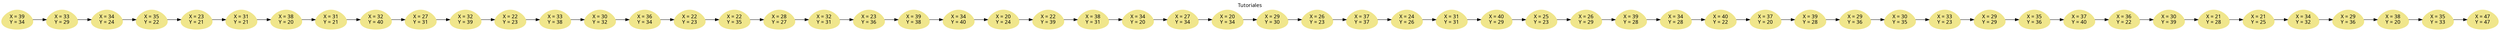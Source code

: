 digraph G {

rankdir=LR; 
 node[shape=egg,style=filled,color=khaki,fontname="Century Gothic"]; graph [fontname = "Century Gothic"];
labelloc = "t;"label = "Tutoriales";
x1[dir=both label = "X = 47\nY = 47"]x2-> x1
x2[dir=both label = "X = 35\nY = 33"]x2[dir=both label = "X = 35\nY = 33"]x3-> x2
x3[dir=both label = "X = 38\nY = 20"]x3[dir=both label = "X = 38\nY = 20"]x4-> x3
x4[dir=both label = "X = 29\nY = 36"]x4[dir=both label = "X = 29\nY = 36"]x5-> x4
x5[dir=both label = "X = 34\nY = 32"]x5[dir=both label = "X = 34\nY = 32"]x6-> x5
x6[dir=both label = "X = 21\nY = 25"]x6[dir=both label = "X = 21\nY = 25"]x7-> x6
x7[dir=both label = "X = 21\nY = 28"]x7[dir=both label = "X = 21\nY = 28"]x8-> x7
x8[dir=both label = "X = 30\nY = 39"]x8[dir=both label = "X = 30\nY = 39"]x9-> x8
x9[dir=both label = "X = 36\nY = 22"]x9[dir=both label = "X = 36\nY = 22"]x10-> x9
x10[dir=both label = "X = 37\nY = 40"]x10[dir=both label = "X = 37\nY = 40"]x11-> x10
x11[dir=both label = "X = 35\nY = 36"]x11[dir=both label = "X = 35\nY = 36"]x12-> x11
x12[dir=both label = "X = 29\nY = 29"]x12[dir=both label = "X = 29\nY = 29"]x13-> x12
x13[dir=both label = "X = 33\nY = 23"]x13[dir=both label = "X = 33\nY = 23"]x14-> x13
x14[dir=both label = "X = 30\nY = 35"]x14[dir=both label = "X = 30\nY = 35"]x15-> x14
x15[dir=both label = "X = 29\nY = 36"]x15[dir=both label = "X = 29\nY = 36"]x16-> x15
x16[dir=both label = "X = 39\nY = 28"]x16[dir=both label = "X = 39\nY = 28"]x17-> x16
x17[dir=both label = "X = 37\nY = 20"]x17[dir=both label = "X = 37\nY = 20"]x18-> x17
x18[dir=both label = "X = 40\nY = 22"]x18[dir=both label = "X = 40\nY = 22"]x19-> x18
x19[dir=both label = "X = 34\nY = 28"]x19[dir=both label = "X = 34\nY = 28"]x20-> x19
x20[dir=both label = "X = 39\nY = 28"]x20[dir=both label = "X = 39\nY = 28"]x21-> x20
x21[dir=both label = "X = 26\nY = 29"]x21[dir=both label = "X = 26\nY = 29"]x22-> x21
x22[dir=both label = "X = 25\nY = 23"]x22[dir=both label = "X = 25\nY = 23"]x23-> x22
x23[dir=both label = "X = 40\nY = 29"]x23[dir=both label = "X = 40\nY = 29"]x24-> x23
x24[dir=both label = "X = 31\nY = 31"]x24[dir=both label = "X = 31\nY = 31"]x25-> x24
x25[dir=both label = "X = 24\nY = 26"]x25[dir=both label = "X = 24\nY = 26"]x26-> x25
x26[dir=both label = "X = 37\nY = 37"]x26[dir=both label = "X = 37\nY = 37"]x27-> x26
x27[dir=both label = "X = 26\nY = 23"]x27[dir=both label = "X = 26\nY = 23"]x28-> x27
x28[dir=both label = "X = 29\nY = 30"]x28[dir=both label = "X = 29\nY = 30"]x29-> x28
x29[dir=both label = "X = 20\nY = 34"]x29[dir=both label = "X = 20\nY = 34"]x30-> x29
x30[dir=both label = "X = 27\nY = 34"]x30[dir=both label = "X = 27\nY = 34"]x31-> x30
x31[dir=both label = "X = 34\nY = 20"]x31[dir=both label = "X = 34\nY = 20"]x32-> x31
x32[dir=both label = "X = 38\nY = 31"]x32[dir=both label = "X = 38\nY = 31"]x33-> x32
x33[dir=both label = "X = 22\nY = 39"]x33[dir=both label = "X = 22\nY = 39"]x34-> x33
x34[dir=both label = "X = 20\nY = 24"]x34[dir=both label = "X = 20\nY = 24"]x35-> x34
x35[dir=both label = "X = 34\nY = 40"]x35[dir=both label = "X = 34\nY = 40"]x36-> x35
x36[dir=both label = "X = 39\nY = 38"]x36[dir=both label = "X = 39\nY = 38"]x37-> x36
x37[dir=both label = "X = 23\nY = 36"]x37[dir=both label = "X = 23\nY = 36"]x38-> x37
x38[dir=both label = "X = 32\nY = 31"]x38[dir=both label = "X = 32\nY = 31"]x39-> x38
x39[dir=both label = "X = 28\nY = 27"]x39[dir=both label = "X = 28\nY = 27"]x40-> x39
x40[dir=both label = "X = 22\nY = 35"]x40[dir=both label = "X = 22\nY = 35"]x41-> x40
x41[dir=both label = "X = 22\nY = 23"]x41[dir=both label = "X = 22\nY = 23"]x42-> x41
x42[dir=both label = "X = 36\nY = 34"]x42[dir=both label = "X = 36\nY = 34"]x43-> x42
x43[dir=both label = "X = 30\nY = 32"]x43[dir=both label = "X = 30\nY = 32"]x44-> x43
x44[dir=both label = "X = 33\nY = 38"]x44[dir=both label = "X = 33\nY = 38"]x45-> x44
x45[dir=both label = "X = 22\nY = 23"]x45[dir=both label = "X = 22\nY = 23"]x46-> x45
x46[dir=both label = "X = 32\nY = 39"]x46[dir=both label = "X = 32\nY = 39"]x47-> x46
x47[dir=both label = "X = 27\nY = 31"]x47[dir=both label = "X = 27\nY = 31"]x48-> x47
x48[dir=both label = "X = 32\nY = 40"]x48[dir=both label = "X = 32\nY = 40"]x49-> x48
x49[dir=both label = "X = 31\nY = 21"]x49[dir=both label = "X = 31\nY = 21"]x50-> x49
x50[dir=both label = "X = 38\nY = 20"]x50[dir=both label = "X = 38\nY = 20"]x51-> x50
x51[dir=both label = "X = 31\nY = 21"]x51[dir=both label = "X = 31\nY = 21"]x52-> x51
x52[dir=both label = "X = 23\nY = 21"]x52[dir=both label = "X = 23\nY = 21"]x53-> x52
x53[dir=both label = "X = 35\nY = 22"]x53[dir=both label = "X = 35\nY = 22"]x54-> x53
x54[dir=both label = "X = 34\nY = 24"]x54[dir=both label = "X = 34\nY = 24"]x55-> x54
x55[dir=both label = "X = 33\nY = 29"]x55[dir=both label = "X = 33\nY = 29"]x56-> x55
x56[dir=both label = "X = 39\nY = 34"]x56
}

